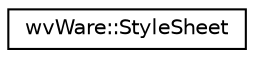 digraph "类继承关系图"
{
  edge [fontname="Helvetica",fontsize="10",labelfontname="Helvetica",labelfontsize="10"];
  node [fontname="Helvetica",fontsize="10",shape=record];
  rankdir="LR";
  Node0 [label="wvWare::StyleSheet",height=0.2,width=0.4,color="black", fillcolor="white", style="filled",URL="$classwv_ware_1_1_style_sheet.html"];
}
